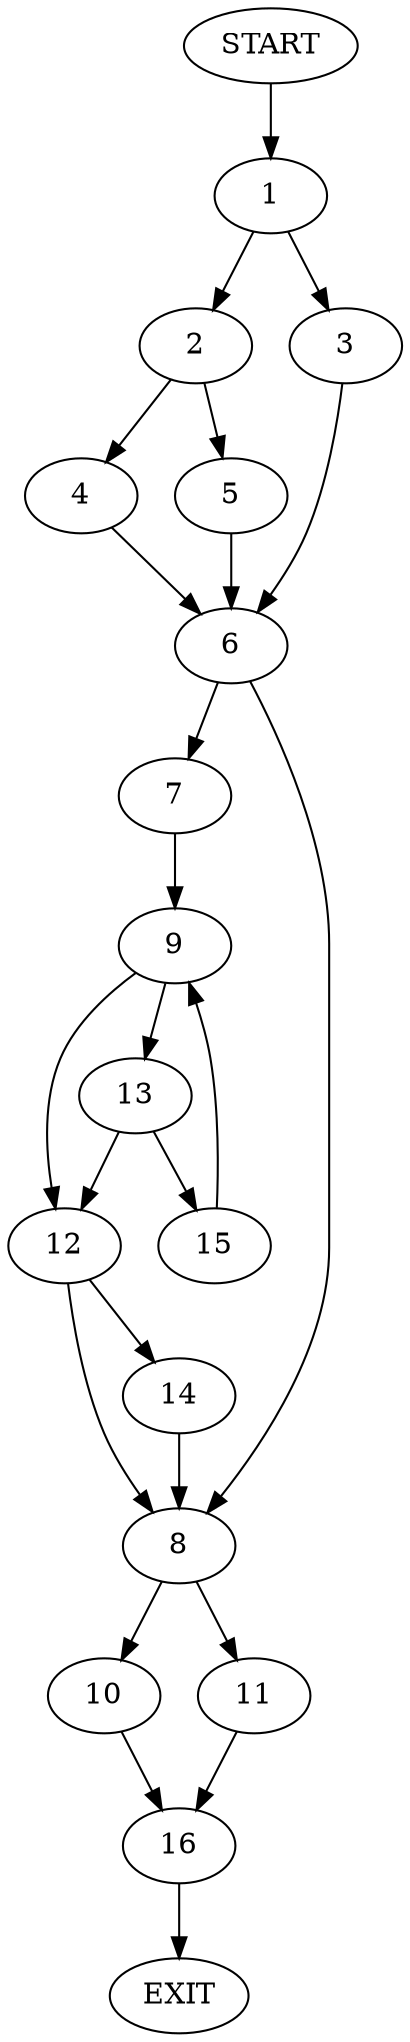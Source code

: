 digraph {
0 [label="START"]
17 [label="EXIT"]
0 -> 1
1 -> 2
1 -> 3
2 -> 4
2 -> 5
3 -> 6
5 -> 6
4 -> 6
6 -> 7
6 -> 8
7 -> 9
8 -> 10
8 -> 11
9 -> 12
9 -> 13
12 -> 14
12 -> 8
13 -> 15
13 -> 12
15 -> 9
14 -> 8
11 -> 16
10 -> 16
16 -> 17
}
